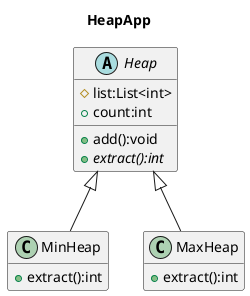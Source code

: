 @startuml HeapApp
title HeapApp

abstract class Heap
{
    #list:List<int>
    +count:int
    +add():void
    +{abstract}extract():int
} 

class MinHeap extends Heap
{
    +extract():int
}

class MaxHeap extends Heap
{
   +extract():int
}
hide empty members

@enduml